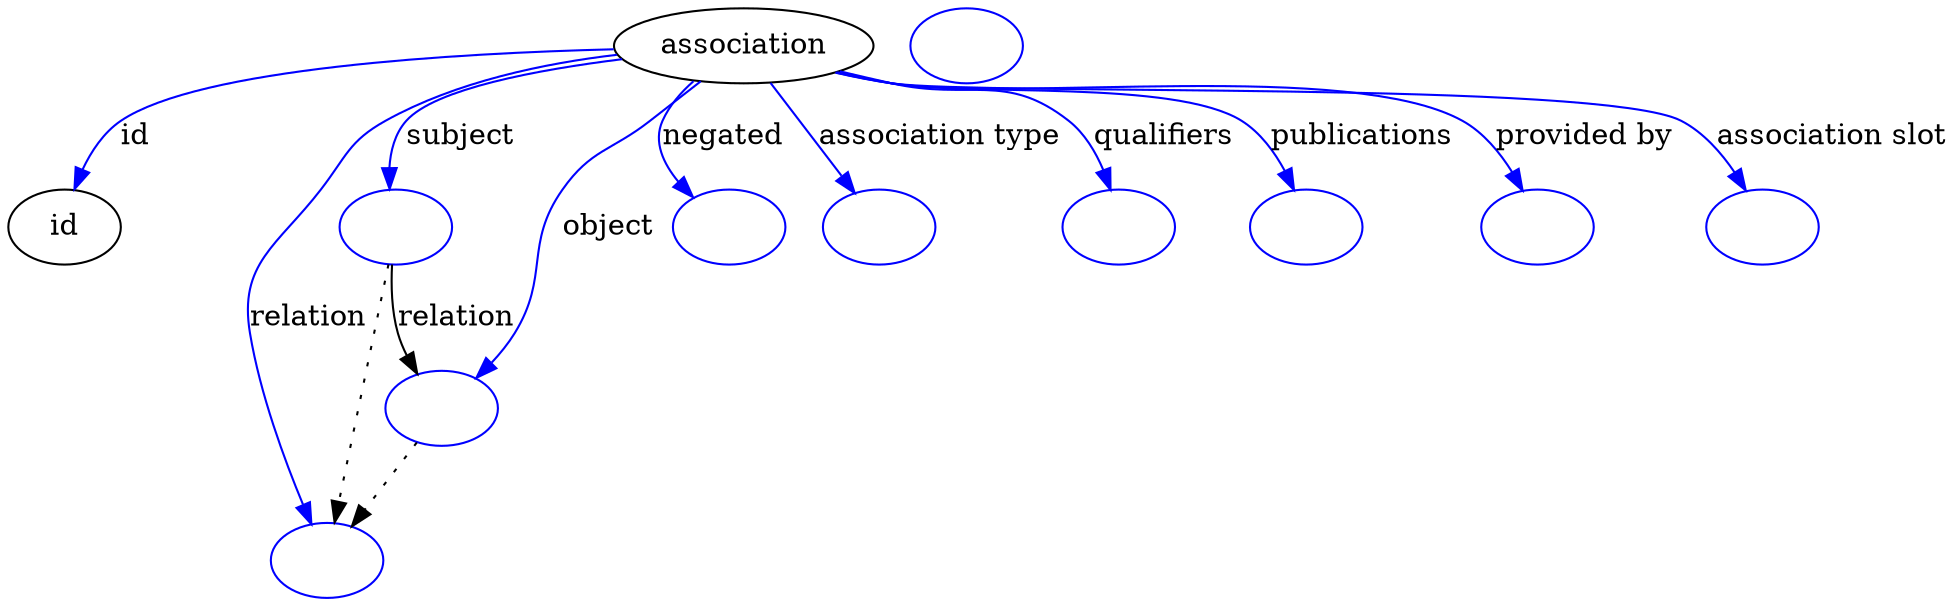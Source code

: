 digraph {
	graph [bb="0,0,791.93,281"];
	node [label="\N"];
	association	 [height=0.5,
		label=association,
		pos="325,263",
		width=1.3723];
	id	 [height=0.5,
		pos="27,177",
		width=0.75];
	association -> id	 [color=blue,
		label=id,
		lp="63.445,220",
		pos="e,33.053,194.67 275.55,261.41 208.22,258.4 92.067,249.96 57.11,227 48.652,221.44 42.21,212.61 37.499,203.91",
		style=solid];
	subject	 [color=blue,
		height=0.5,
		label="",
		pos="168,177",
		width=0.75];
	association -> subject	 [color=blue,
		label=subject,
		lp="197.83,220",
		pos="e,166.83,195.36 278.15,257.16 240.28,251.46 191.09,241.51 177.34,227 171.86,221.2 169.08,213.27 167.78,205.42",
		style=solid];
	relation	 [color=blue,
		height=0.5,
		label="",
		pos="140,18",
		width=0.75];
	association -> relation	 [color=blue,
		label=relation,
		lp="135.38,134",
		pos="e,131.92,35.417 276.78,258.8 243.99,254.37 200.48,245.34 166,227 147.68,217.25 143.29,212.41 132,195 118.18,173.68 117.47,166.05 \
113.24,141 107.62,107.67 118.56,69.707 128.1,44.883",
		style=solid];
	object	 [color=blue,
		height=0.5,
		label="",
		pos="195,91",
		width=0.75];
	association -> object	 [color=blue,
		label=object,
		lp="257.1,177",
		pos="e,206.11,107.42 298.52,247.66 279.73,235.54 255.2,217.02 239.79,195 221.52,168.88 230.46,155.89 217,127 215.31,123.37 213.34,119.65 \
211.28,116.04",
		style=solid];
	negated	 [color=blue,
		height=0.5,
		label="",
		pos="310,177",
		width=0.75];
	association -> negated	 [color=blue,
		label=negated,
		lp="315.77,220",
		pos="e,298.65,193.78 305.74,246.05 300.78,240.53 296.1,234 293.47,227 290.57,219.3 291.76,210.83 294.51,203.09",
		style=solid];
	"association type"	 [color=blue,
		height=0.5,
		label="",
		pos="382,177",
		width=0.75];
	association -> "association type"	 [color=blue,
		label="association type",
		lp="401.91,220",
		pos="e,370.98,193.63 336.81,245.18 345.05,232.75 356.16,215.99 365.3,202.19",
		style=solid];
	qualifiers	 [color=blue,
		height=0.5,
		label="",
		pos="472,177",
		width=0.75];
	association -> qualifiers	 [color=blue,
		label=qualifiers,
		lp="487.05,220",
		pos="e,468.2,195.09 362.38,251.17 369.22,249.07 376.32,246.93 383,245 412.62,236.43 426.6,247.08 450,227 456.75,221.2 461.51,212.94 464.83,\
204.79",
		style=solid];
	publications	 [color=blue,
		height=0.5,
		label="",
		pos="547,177",
		width=0.75];
	association -> publications	 [color=blue,
		label=publications,
		lp="565.22,220",
		pos="e,540.99,194.67 361.26,250.73 368.41,248.6 375.9,246.57 383,245 441.68,232.05 466.8,260.03 517,227 525.45,221.44 531.87,212.61 536.56,\
203.91",
		style=solid];
	"provided by"	 [color=blue,
		height=0.5,
		label="",
		pos="638,177",
		width=0.75];
	association -> "provided by"	 [color=blue,
		label="provided by",
		lp="651.63,220",
		pos="e,630.63,194.44 360.89,250.52 368.13,248.38 375.75,246.4 383,245 431.16,235.67 560.45,251.41 603,227 612.51,221.54 620.05,212.33 \
625.66,203.28",
		style=solid];
	"association slot"	 [color=blue,
		height=0.5,
		label="",
		pos="728,177",
		width=0.75];
	association -> "association slot"	 [color=blue,
		label="association slot",
		lp="748.97,220",
		pos="e,719.35,194.57 360.55,250.48 367.89,248.32 375.64,246.34 383,245 450.02,232.82 628.69,258.67 689,227 699.19,221.65 707.57,212.32 \
713.91,203.17",
		style=solid];
	association_id	 [color=blue,
		height=0.5,
		label="",
		pos="419,263",
		width=0.75];
	subject -> relation	 [pos="e,143.19,36.109 164.84,159.07 160.01,131.63 150.74,78.991 144.99,46.347",
		style=dotted];
	subject -> object	 [label=relation,
		lp="196.38,134",
		pos="e,183.61,107.55 168.55,158.56 169.27,148.95 170.85,137.12 174.24,127 175.44,123.44 177,119.84 178.74,116.36"];
	object -> relation	 [pos="e,152.17,34.156 182.79,74.799 175.6,65.253 166.36,52.992 158.31,42.306",
		style=dotted];
}
